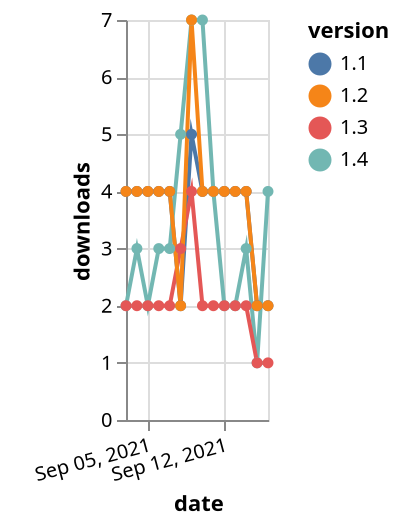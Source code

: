 {"$schema": "https://vega.github.io/schema/vega-lite/v5.json", "description": "A simple bar chart with embedded data.", "data": {"values": [{"date": "2021-09-03", "total": 5468, "delta": 4, "version": "1.1"}, {"date": "2021-09-04", "total": 5472, "delta": 4, "version": "1.1"}, {"date": "2021-09-05", "total": 5476, "delta": 4, "version": "1.1"}, {"date": "2021-09-06", "total": 5480, "delta": 4, "version": "1.1"}, {"date": "2021-09-07", "total": 5484, "delta": 4, "version": "1.1"}, {"date": "2021-09-08", "total": 5486, "delta": 2, "version": "1.1"}, {"date": "2021-09-09", "total": 5491, "delta": 5, "version": "1.1"}, {"date": "2021-09-10", "total": 5495, "delta": 4, "version": "1.1"}, {"date": "2021-09-11", "total": 5499, "delta": 4, "version": "1.1"}, {"date": "2021-09-12", "total": 5503, "delta": 4, "version": "1.1"}, {"date": "2021-09-13", "total": 5507, "delta": 4, "version": "1.1"}, {"date": "2021-09-14", "total": 5511, "delta": 4, "version": "1.1"}, {"date": "2021-09-15", "total": 5513, "delta": 2, "version": "1.1"}, {"date": "2021-09-16", "total": 5515, "delta": 2, "version": "1.1"}, {"date": "2021-09-03", "total": 10843, "delta": 2, "version": "1.4"}, {"date": "2021-09-04", "total": 10846, "delta": 3, "version": "1.4"}, {"date": "2021-09-05", "total": 10848, "delta": 2, "version": "1.4"}, {"date": "2021-09-06", "total": 10851, "delta": 3, "version": "1.4"}, {"date": "2021-09-07", "total": 10854, "delta": 3, "version": "1.4"}, {"date": "2021-09-08", "total": 10859, "delta": 5, "version": "1.4"}, {"date": "2021-09-09", "total": 10866, "delta": 7, "version": "1.4"}, {"date": "2021-09-10", "total": 10873, "delta": 7, "version": "1.4"}, {"date": "2021-09-11", "total": 10877, "delta": 4, "version": "1.4"}, {"date": "2021-09-12", "total": 10879, "delta": 2, "version": "1.4"}, {"date": "2021-09-13", "total": 10881, "delta": 2, "version": "1.4"}, {"date": "2021-09-14", "total": 10884, "delta": 3, "version": "1.4"}, {"date": "2021-09-15", "total": 10885, "delta": 1, "version": "1.4"}, {"date": "2021-09-16", "total": 10889, "delta": 4, "version": "1.4"}, {"date": "2021-09-03", "total": 3767, "delta": 2, "version": "1.3"}, {"date": "2021-09-04", "total": 3769, "delta": 2, "version": "1.3"}, {"date": "2021-09-05", "total": 3771, "delta": 2, "version": "1.3"}, {"date": "2021-09-06", "total": 3773, "delta": 2, "version": "1.3"}, {"date": "2021-09-07", "total": 3775, "delta": 2, "version": "1.3"}, {"date": "2021-09-08", "total": 3778, "delta": 3, "version": "1.3"}, {"date": "2021-09-09", "total": 3782, "delta": 4, "version": "1.3"}, {"date": "2021-09-10", "total": 3784, "delta": 2, "version": "1.3"}, {"date": "2021-09-11", "total": 3786, "delta": 2, "version": "1.3"}, {"date": "2021-09-12", "total": 3788, "delta": 2, "version": "1.3"}, {"date": "2021-09-13", "total": 3790, "delta": 2, "version": "1.3"}, {"date": "2021-09-14", "total": 3792, "delta": 2, "version": "1.3"}, {"date": "2021-09-15", "total": 3793, "delta": 1, "version": "1.3"}, {"date": "2021-09-16", "total": 3794, "delta": 1, "version": "1.3"}, {"date": "2021-09-03", "total": 5482, "delta": 4, "version": "1.2"}, {"date": "2021-09-04", "total": 5486, "delta": 4, "version": "1.2"}, {"date": "2021-09-05", "total": 5490, "delta": 4, "version": "1.2"}, {"date": "2021-09-06", "total": 5494, "delta": 4, "version": "1.2"}, {"date": "2021-09-07", "total": 5498, "delta": 4, "version": "1.2"}, {"date": "2021-09-08", "total": 5500, "delta": 2, "version": "1.2"}, {"date": "2021-09-09", "total": 5507, "delta": 7, "version": "1.2"}, {"date": "2021-09-10", "total": 5511, "delta": 4, "version": "1.2"}, {"date": "2021-09-11", "total": 5515, "delta": 4, "version": "1.2"}, {"date": "2021-09-12", "total": 5519, "delta": 4, "version": "1.2"}, {"date": "2021-09-13", "total": 5523, "delta": 4, "version": "1.2"}, {"date": "2021-09-14", "total": 5527, "delta": 4, "version": "1.2"}, {"date": "2021-09-15", "total": 5529, "delta": 2, "version": "1.2"}, {"date": "2021-09-16", "total": 5531, "delta": 2, "version": "1.2"}]}, "width": "container", "mark": {"type": "line", "point": {"filled": true}}, "encoding": {"x": {"field": "date", "type": "temporal", "timeUnit": "yearmonthdate", "title": "date", "axis": {"labelAngle": -15}}, "y": {"field": "delta", "type": "quantitative", "title": "downloads"}, "color": {"field": "version", "type": "nominal"}, "tooltip": {"field": "delta"}}}